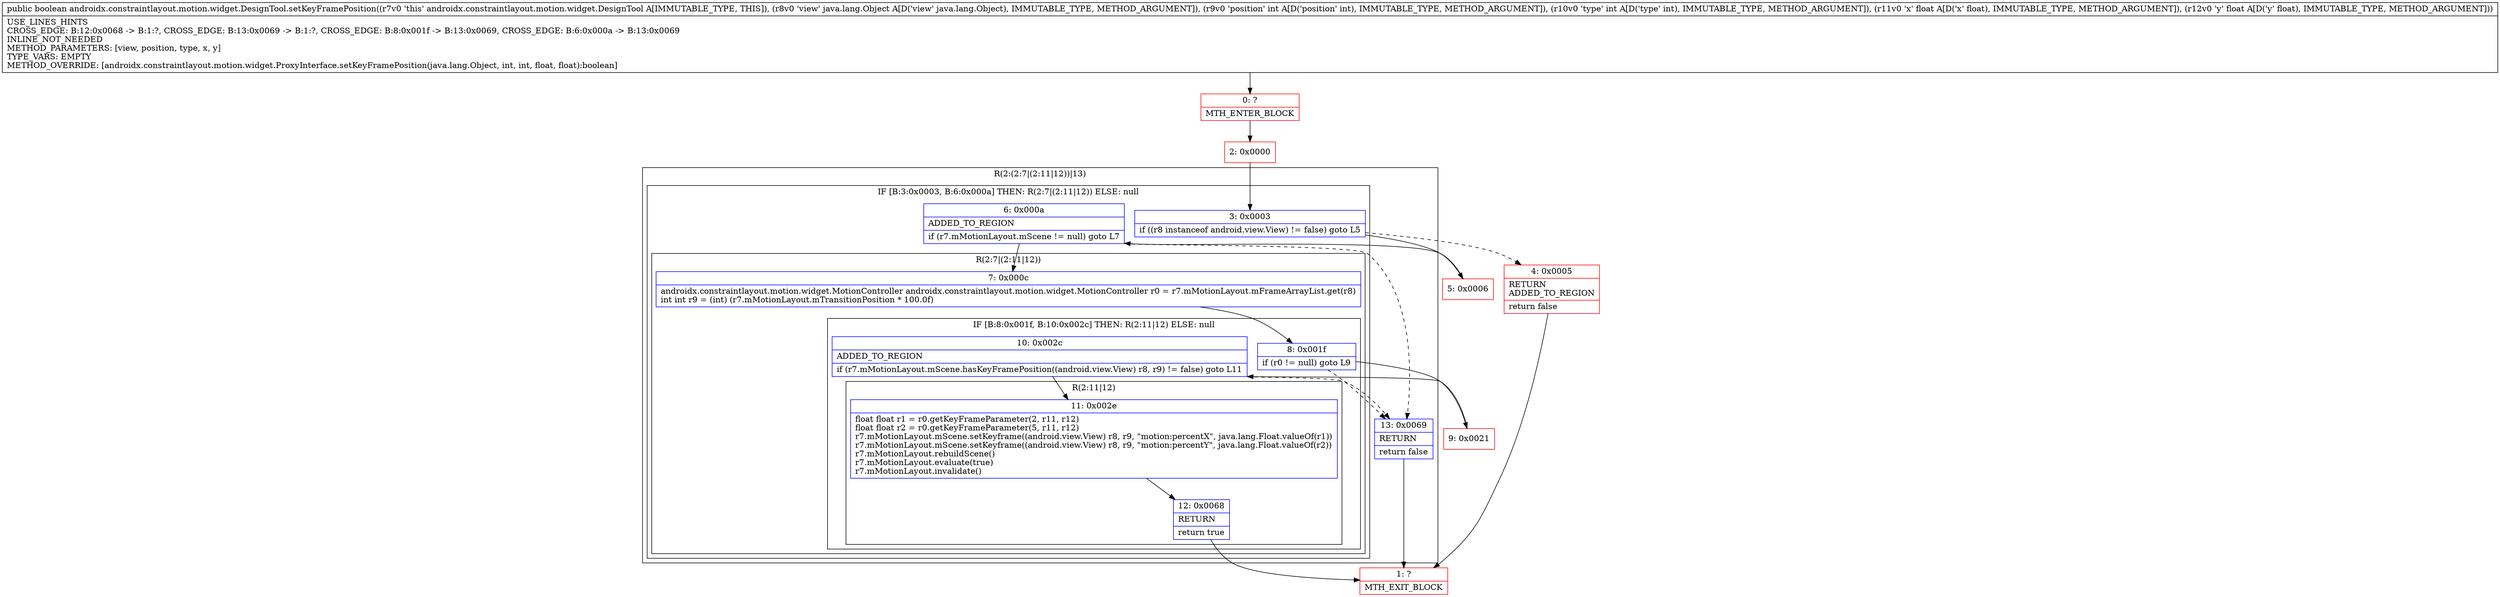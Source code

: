 digraph "CFG forandroidx.constraintlayout.motion.widget.DesignTool.setKeyFramePosition(Ljava\/lang\/Object;IIFF)Z" {
subgraph cluster_Region_1680694787 {
label = "R(2:(2:7|(2:11|12))|13)";
node [shape=record,color=blue];
subgraph cluster_IfRegion_389247448 {
label = "IF [B:3:0x0003, B:6:0x000a] THEN: R(2:7|(2:11|12)) ELSE: null";
node [shape=record,color=blue];
Node_3 [shape=record,label="{3\:\ 0x0003|if ((r8 instanceof android.view.View) != false) goto L5\l}"];
Node_6 [shape=record,label="{6\:\ 0x000a|ADDED_TO_REGION\l|if (r7.mMotionLayout.mScene != null) goto L7\l}"];
subgraph cluster_Region_1543017962 {
label = "R(2:7|(2:11|12))";
node [shape=record,color=blue];
Node_7 [shape=record,label="{7\:\ 0x000c|androidx.constraintlayout.motion.widget.MotionController androidx.constraintlayout.motion.widget.MotionController r0 = r7.mMotionLayout.mFrameArrayList.get(r8)\lint int r9 = (int) (r7.mMotionLayout.mTransitionPosition * 100.0f)\l}"];
subgraph cluster_IfRegion_344797699 {
label = "IF [B:8:0x001f, B:10:0x002c] THEN: R(2:11|12) ELSE: null";
node [shape=record,color=blue];
Node_8 [shape=record,label="{8\:\ 0x001f|if (r0 != null) goto L9\l}"];
Node_10 [shape=record,label="{10\:\ 0x002c|ADDED_TO_REGION\l|if (r7.mMotionLayout.mScene.hasKeyFramePosition((android.view.View) r8, r9) != false) goto L11\l}"];
subgraph cluster_Region_33087207 {
label = "R(2:11|12)";
node [shape=record,color=blue];
Node_11 [shape=record,label="{11\:\ 0x002e|float float r1 = r0.getKeyFrameParameter(2, r11, r12)\lfloat float r2 = r0.getKeyFrameParameter(5, r11, r12)\lr7.mMotionLayout.mScene.setKeyframe((android.view.View) r8, r9, \"motion:percentX\", java.lang.Float.valueOf(r1))\lr7.mMotionLayout.mScene.setKeyframe((android.view.View) r8, r9, \"motion:percentY\", java.lang.Float.valueOf(r2))\lr7.mMotionLayout.rebuildScene()\lr7.mMotionLayout.evaluate(true)\lr7.mMotionLayout.invalidate()\l}"];
Node_12 [shape=record,label="{12\:\ 0x0068|RETURN\l|return true\l}"];
}
}
}
}
Node_13 [shape=record,label="{13\:\ 0x0069|RETURN\l|return false\l}"];
}
Node_0 [shape=record,color=red,label="{0\:\ ?|MTH_ENTER_BLOCK\l}"];
Node_2 [shape=record,color=red,label="{2\:\ 0x0000}"];
Node_4 [shape=record,color=red,label="{4\:\ 0x0005|RETURN\lADDED_TO_REGION\l|return false\l}"];
Node_1 [shape=record,color=red,label="{1\:\ ?|MTH_EXIT_BLOCK\l}"];
Node_5 [shape=record,color=red,label="{5\:\ 0x0006}"];
Node_9 [shape=record,color=red,label="{9\:\ 0x0021}"];
MethodNode[shape=record,label="{public boolean androidx.constraintlayout.motion.widget.DesignTool.setKeyFramePosition((r7v0 'this' androidx.constraintlayout.motion.widget.DesignTool A[IMMUTABLE_TYPE, THIS]), (r8v0 'view' java.lang.Object A[D('view' java.lang.Object), IMMUTABLE_TYPE, METHOD_ARGUMENT]), (r9v0 'position' int A[D('position' int), IMMUTABLE_TYPE, METHOD_ARGUMENT]), (r10v0 'type' int A[D('type' int), IMMUTABLE_TYPE, METHOD_ARGUMENT]), (r11v0 'x' float A[D('x' float), IMMUTABLE_TYPE, METHOD_ARGUMENT]), (r12v0 'y' float A[D('y' float), IMMUTABLE_TYPE, METHOD_ARGUMENT]))  | USE_LINES_HINTS\lCROSS_EDGE: B:12:0x0068 \-\> B:1:?, CROSS_EDGE: B:13:0x0069 \-\> B:1:?, CROSS_EDGE: B:8:0x001f \-\> B:13:0x0069, CROSS_EDGE: B:6:0x000a \-\> B:13:0x0069\lINLINE_NOT_NEEDED\lMETHOD_PARAMETERS: [view, position, type, x, y]\lTYPE_VARS: EMPTY\lMETHOD_OVERRIDE: [androidx.constraintlayout.motion.widget.ProxyInterface.setKeyFramePosition(java.lang.Object, int, int, float, float):boolean]\l}"];
MethodNode -> Node_0;Node_3 -> Node_4[style=dashed];
Node_3 -> Node_5;
Node_6 -> Node_7;
Node_6 -> Node_13[style=dashed];
Node_7 -> Node_8;
Node_8 -> Node_9;
Node_8 -> Node_13[style=dashed];
Node_10 -> Node_11;
Node_10 -> Node_13[style=dashed];
Node_11 -> Node_12;
Node_12 -> Node_1;
Node_13 -> Node_1;
Node_0 -> Node_2;
Node_2 -> Node_3;
Node_4 -> Node_1;
Node_5 -> Node_6;
Node_9 -> Node_10;
}

